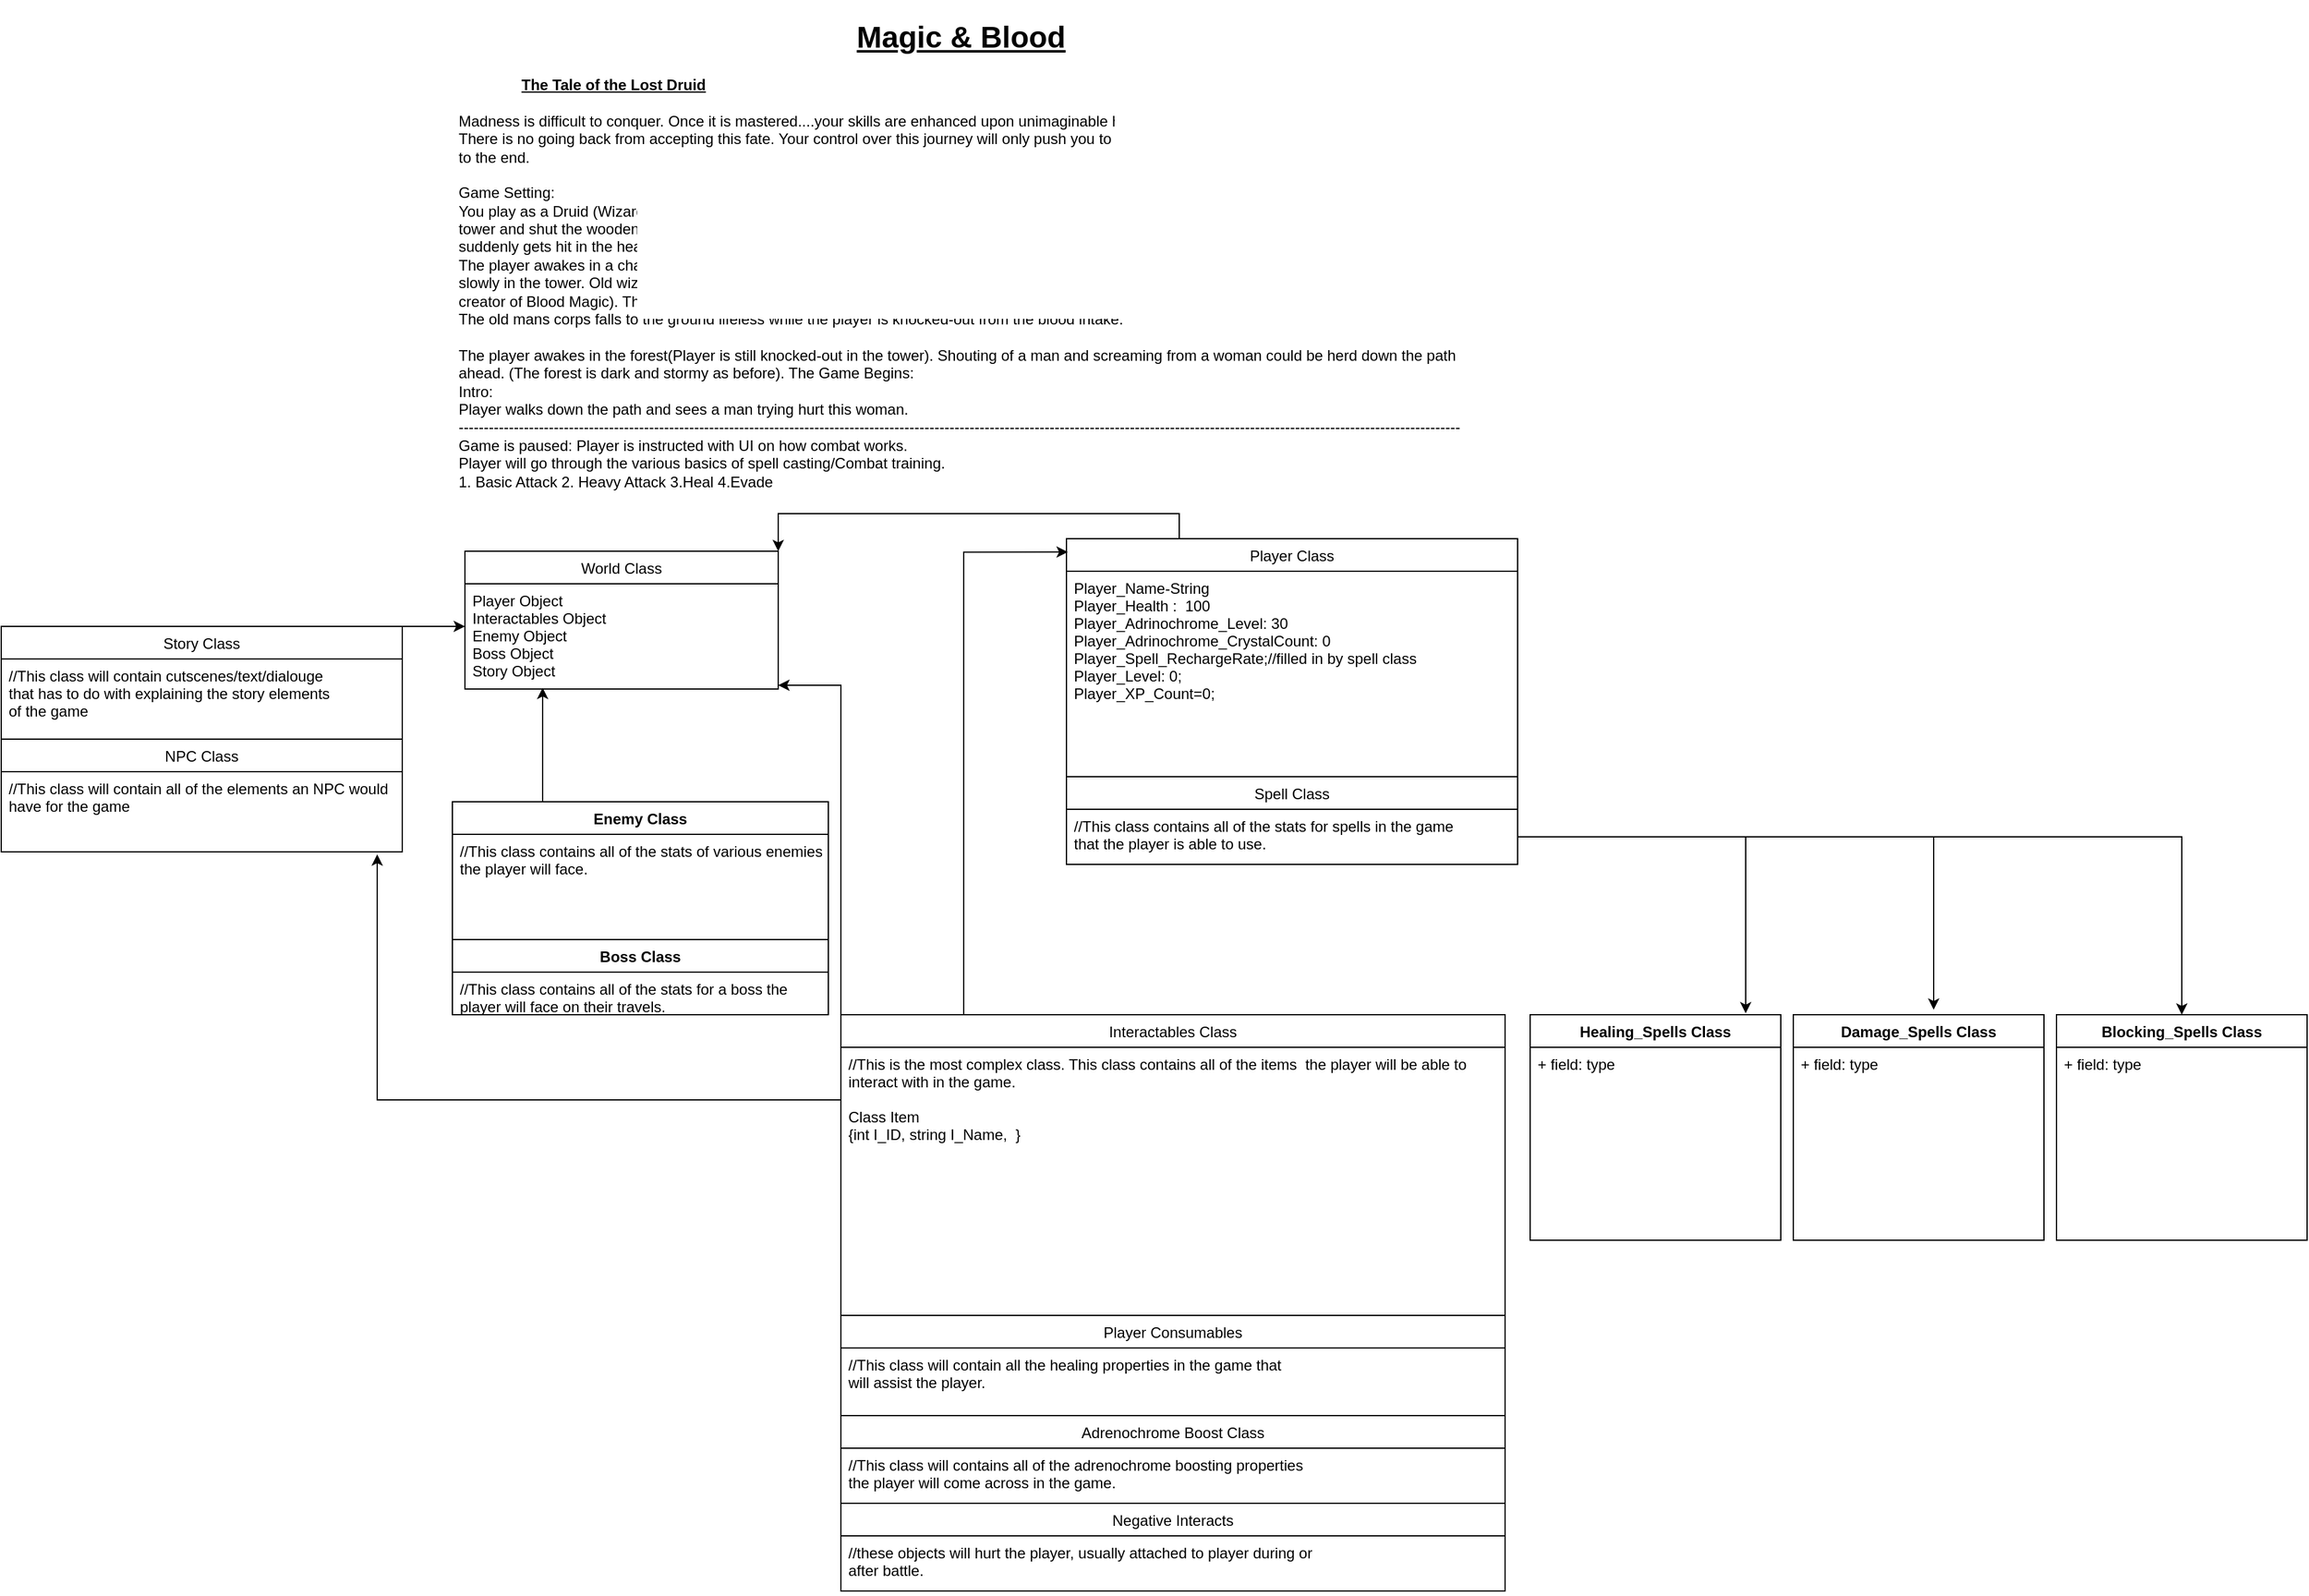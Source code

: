 <mxfile version="16.2.6" type="github">
  <diagram id="NyNl_-CsCVZi3P3l9Gul" name="Page-1">
    <mxGraphModel dx="2272" dy="794" grid="1" gridSize="10" guides="1" tooltips="1" connect="1" arrows="1" fold="1" page="1" pageScale="1" pageWidth="850" pageHeight="1100" math="0" shadow="0">
      <root>
        <mxCell id="0" />
        <mxCell id="1" parent="0" />
        <mxCell id="5dXUImhxLpX839lEArjx-1" value="&lt;h1 style=&quot;text-align: center&quot;&gt;&lt;span&gt;&lt;u&gt;Magic &amp;amp; Blood&lt;/u&gt;&lt;/span&gt;&lt;/h1&gt;&lt;div&gt;&lt;span&gt;&lt;span style=&quot;white-space: pre&quot;&gt; &lt;/span&gt;&lt;span style=&quot;white-space: pre&quot;&gt; &lt;/span&gt;&lt;span style=&quot;white-space: pre&quot;&gt; &lt;/span&gt;&lt;span style=&quot;white-space: pre&quot;&gt; &lt;/span&gt;&lt;span style=&quot;white-space: pre&quot;&gt; &lt;/span&gt;&lt;span style=&quot;white-space: pre&quot;&gt; &lt;/span&gt;&lt;span style=&quot;white-space: pre&quot;&gt; &lt;/span&gt;&lt;span style=&quot;white-space: pre&quot;&gt; &lt;/span&gt;&lt;span style=&quot;white-space: pre&quot;&gt; &lt;/span&gt;&lt;span style=&quot;white-space: pre&quot;&gt; &lt;/span&gt;&lt;span style=&quot;white-space: pre&quot;&gt; &lt;/span&gt;&lt;span style=&quot;white-space: pre&quot;&gt; &lt;/span&gt;&amp;nbsp; &amp;nbsp;&lt;b&gt;&lt;u&gt;The Tale of the Lost Druid&lt;/u&gt;&lt;/b&gt;&lt;br&gt;&lt;/span&gt;&lt;/div&gt;&lt;div&gt;&lt;span&gt;&lt;br&gt;&lt;/span&gt;&lt;/div&gt;Madness is difficult to conquer. Once it is mastered....your skills are enhanced upon unimaginable heights. If you take this your addiction will begin. There is no going back from accepting this fate. Your control over this journey will only push you to the end. Accept that and your journey will lead you to the end.&lt;br&gt;&lt;br&gt;Game Setting:&lt;br&gt;You play as a Druid (Wizard Class Type) in the woods. Its dark and a storm is coming. You turn to a dark tower in the thick woods. You enter into the tower and shut the wooden door. Once you enter the tower a dead wizard lies on the ground in front of the player. The player walks up to the body and suddenly gets hit in the head and falls to the ground unconscious.&amp;nbsp;&lt;br&gt;The player awakes in a chair where the players limbs and head is strapped into the chair.&amp;nbsp; An old crazed wizard laughing hysterically approaches you slowly in the tower. Old wizard tells you he has to give you the power of blood for it is the player he has been waiting for. The true caster of Adrion(The creator of Blood Magic). The Wizard then conjures a spell that removes the infected adrenochrome blood in his body into the player.&amp;nbsp;&lt;br&gt;The old mans corps falls to the ground lifeless while the player is knocked-out from the blood intake.&lt;br&gt;&lt;br&gt;The player awakes in the forest(Player is still knocked-out in the tower). Shouting of a man and screaming from a woman could be herd down the path ahead. (The forest is dark and stormy as before). The Game Begins:&lt;br&gt;Intro:&lt;br&gt;Player walks down the path and sees a man trying hurt this woman.&lt;br&gt;--------------------------------------------------------------------------------------------------------------------------------------------------------------------------------------------------------&lt;br&gt;Game is paused: Player is instructed with UI on how combat works.&lt;br&gt;Player will go through the various basics of spell casting/Combat training.&amp;nbsp;&lt;br&gt;1. Basic Attack&lt;span style=&quot;white-space: pre&quot;&gt; &lt;/span&gt;2. Heavy Attack&lt;span style=&quot;white-space: pre&quot;&gt; &lt;/span&gt;3.Heal&lt;span style=&quot;white-space: pre&quot;&gt; &lt;/span&gt;4.Evade&lt;br&gt;&lt;br&gt;" style="text;html=1;strokeColor=none;fillColor=none;spacing=5;spacingTop=-20;whiteSpace=wrap;overflow=hidden;rounded=0;" parent="1" vertex="1">
          <mxGeometry x="20" y="40" width="810" height="390" as="geometry" />
        </mxCell>
        <mxCell id="5dXUImhxLpX839lEArjx-27" style="edgeStyle=orthogonalEdgeStyle;rounded=0;orthogonalLoop=1;jettySize=auto;html=1;exitX=0.25;exitY=0;exitDx=0;exitDy=0;entryX=1;entryY=0;entryDx=0;entryDy=0;" parent="1" source="5dXUImhxLpX839lEArjx-5" target="5dXUImhxLpX839lEArjx-9" edge="1">
          <mxGeometry relative="1" as="geometry" />
        </mxCell>
        <mxCell id="5dXUImhxLpX839lEArjx-5" value="Player Class" style="swimlane;fontStyle=0;childLayout=stackLayout;horizontal=1;startSize=26;fillColor=none;horizontalStack=0;resizeParent=1;resizeParentMax=0;resizeLast=0;collapsible=1;marginBottom=0;" parent="1" vertex="1">
          <mxGeometry x="510" y="460" width="360" height="260" as="geometry" />
        </mxCell>
        <mxCell id="5dXUImhxLpX839lEArjx-6" value="Player_Name-String&#xa;Player_Health :  100&#xa;Player_Adrinochrome_Level: 30&#xa;Player_Adrinochrome_CrystalCount: 0&#xa;Player_Spell_RechargeRate;//filled in by spell class&#xa;Player_Level: 0;&#xa;Player_XP_Count=0;&#xa;&#xa;" style="text;strokeColor=none;fillColor=none;align=left;verticalAlign=top;spacingLeft=4;spacingRight=4;overflow=hidden;rotatable=0;points=[[0,0.5],[1,0.5]];portConstraint=eastwest;" parent="5dXUImhxLpX839lEArjx-5" vertex="1">
          <mxGeometry y="26" width="360" height="164" as="geometry" />
        </mxCell>
        <mxCell id="5dXUImhxLpX839lEArjx-13" value="Spell Class" style="swimlane;fontStyle=0;childLayout=stackLayout;horizontal=1;startSize=26;fillColor=none;horizontalStack=0;resizeParent=1;resizeParentMax=0;resizeLast=0;collapsible=1;marginBottom=0;" parent="5dXUImhxLpX839lEArjx-5" vertex="1">
          <mxGeometry y="190" width="360" height="70" as="geometry">
            <mxRectangle y="190" width="310" height="26" as="alternateBounds" />
          </mxGeometry>
        </mxCell>
        <mxCell id="5dXUImhxLpX839lEArjx-14" value="//This class contains all of the stats for spells in the game &#xa;that the player is able to use." style="text;strokeColor=none;fillColor=none;align=left;verticalAlign=top;spacingLeft=4;spacingRight=4;overflow=hidden;rotatable=0;points=[[0,0.5],[1,0.5]];portConstraint=eastwest;" parent="5dXUImhxLpX839lEArjx-13" vertex="1">
          <mxGeometry y="26" width="360" height="44" as="geometry" />
        </mxCell>
        <mxCell id="5dXUImhxLpX839lEArjx-9" value="World Class" style="swimlane;fontStyle=0;childLayout=stackLayout;horizontal=1;startSize=26;fillColor=none;horizontalStack=0;resizeParent=1;resizeParentMax=0;resizeLast=0;collapsible=1;marginBottom=0;" parent="1" vertex="1">
          <mxGeometry x="30" y="470" width="250" height="110" as="geometry" />
        </mxCell>
        <mxCell id="5dXUImhxLpX839lEArjx-10" value="Player Object&#xa;Interactables Object&#xa;Enemy Object&#xa;Boss Object&#xa;Story Object" style="text;strokeColor=none;fillColor=none;align=left;verticalAlign=top;spacingLeft=4;spacingRight=4;overflow=hidden;rotatable=0;points=[[0,0.5],[1,0.5]];portConstraint=eastwest;" parent="5dXUImhxLpX839lEArjx-9" vertex="1">
          <mxGeometry y="26" width="250" height="84" as="geometry" />
        </mxCell>
        <mxCell id="5dXUImhxLpX839lEArjx-29" style="edgeStyle=orthogonalEdgeStyle;rounded=0;orthogonalLoop=1;jettySize=auto;html=1;exitX=0.25;exitY=0;exitDx=0;exitDy=0;entryX=0.248;entryY=0.988;entryDx=0;entryDy=0;entryPerimeter=0;" parent="1" source="5dXUImhxLpX839lEArjx-17" target="5dXUImhxLpX839lEArjx-10" edge="1">
          <mxGeometry relative="1" as="geometry">
            <Array as="points">
              <mxPoint x="92" y="670" />
            </Array>
          </mxGeometry>
        </mxCell>
        <mxCell id="5dXUImhxLpX839lEArjx-17" value="Enemy Class" style="swimlane;fontStyle=1;align=center;verticalAlign=top;childLayout=stackLayout;horizontal=1;startSize=26;horizontalStack=0;resizeParent=1;resizeParentMax=0;resizeLast=0;collapsible=1;marginBottom=0;" parent="1" vertex="1">
          <mxGeometry x="20" y="670" width="300" height="170" as="geometry" />
        </mxCell>
        <mxCell id="5dXUImhxLpX839lEArjx-18" value="//This class contains all of the stats of various enemies&#xa;the player will face." style="text;strokeColor=none;fillColor=none;align=left;verticalAlign=top;spacingLeft=4;spacingRight=4;overflow=hidden;rotatable=0;points=[[0,0.5],[1,0.5]];portConstraint=eastwest;" parent="5dXUImhxLpX839lEArjx-17" vertex="1">
          <mxGeometry y="26" width="300" height="84" as="geometry" />
        </mxCell>
        <mxCell id="5dXUImhxLpX839lEArjx-23" value="Boss Class" style="swimlane;fontStyle=1;align=center;verticalAlign=top;childLayout=stackLayout;horizontal=1;startSize=26;horizontalStack=0;resizeParent=1;resizeParentMax=0;resizeLast=0;collapsible=1;marginBottom=0;" parent="5dXUImhxLpX839lEArjx-17" vertex="1">
          <mxGeometry y="110" width="300" height="60" as="geometry" />
        </mxCell>
        <mxCell id="5dXUImhxLpX839lEArjx-24" value="//This class contains all of the stats for a boss the&#xa;player will face on their travels." style="text;strokeColor=none;fillColor=none;align=left;verticalAlign=top;spacingLeft=4;spacingRight=4;overflow=hidden;rotatable=0;points=[[0,0.5],[1,0.5]];portConstraint=eastwest;" parent="5dXUImhxLpX839lEArjx-23" vertex="1">
          <mxGeometry y="26" width="300" height="34" as="geometry" />
        </mxCell>
        <mxCell id="5dXUImhxLpX839lEArjx-46" style="edgeStyle=orthogonalEdgeStyle;rounded=0;orthogonalLoop=1;jettySize=auto;html=1;exitX=0.25;exitY=0;exitDx=0;exitDy=0;entryX=0.003;entryY=0.041;entryDx=0;entryDy=0;entryPerimeter=0;" parent="1" source="5dXUImhxLpX839lEArjx-30" target="5dXUImhxLpX839lEArjx-5" edge="1">
          <mxGeometry relative="1" as="geometry">
            <Array as="points">
              <mxPoint x="428" y="471" />
            </Array>
          </mxGeometry>
        </mxCell>
        <mxCell id="5dXUImhxLpX839lEArjx-47" style="edgeStyle=orthogonalEdgeStyle;rounded=0;orthogonalLoop=1;jettySize=auto;html=1;exitX=0;exitY=0;exitDx=0;exitDy=0;entryX=1;entryY=0.964;entryDx=0;entryDy=0;entryPerimeter=0;" parent="1" source="5dXUImhxLpX839lEArjx-30" target="5dXUImhxLpX839lEArjx-10" edge="1">
          <mxGeometry relative="1" as="geometry" />
        </mxCell>
        <mxCell id="5dXUImhxLpX839lEArjx-30" value="Interactables Class" style="swimlane;fontStyle=0;childLayout=stackLayout;horizontal=1;startSize=26;fillColor=none;horizontalStack=0;resizeParent=1;resizeParentMax=0;resizeLast=0;collapsible=1;marginBottom=0;" parent="1" vertex="1">
          <mxGeometry x="330" y="840" width="530" height="460" as="geometry" />
        </mxCell>
        <mxCell id="5dXUImhxLpX839lEArjx-33" value="//This is the most complex class. This class contains all of the items  the player will be able to &#xa;interact with in the game. &#xa;&#xa;Class Item&#xa;{int I_ID, string I_Name,  }" style="text;strokeColor=none;fillColor=none;align=left;verticalAlign=top;spacingLeft=4;spacingRight=4;overflow=hidden;rotatable=0;points=[[0,0.5],[1,0.5]];portConstraint=eastwest;" parent="5dXUImhxLpX839lEArjx-30" vertex="1">
          <mxGeometry y="26" width="530" height="214" as="geometry" />
        </mxCell>
        <mxCell id="5dXUImhxLpX839lEArjx-38" value="Player Consumables" style="swimlane;fontStyle=0;childLayout=stackLayout;horizontal=1;startSize=26;fillColor=none;horizontalStack=0;resizeParent=1;resizeParentMax=0;resizeLast=0;collapsible=1;marginBottom=0;" parent="5dXUImhxLpX839lEArjx-30" vertex="1">
          <mxGeometry y="240" width="530" height="80" as="geometry" />
        </mxCell>
        <mxCell id="5dXUImhxLpX839lEArjx-39" value="//This class will contain all the healing properties in the game that&#xa;will assist the player." style="text;strokeColor=none;fillColor=none;align=left;verticalAlign=top;spacingLeft=4;spacingRight=4;overflow=hidden;rotatable=0;points=[[0,0.5],[1,0.5]];portConstraint=eastwest;" parent="5dXUImhxLpX839lEArjx-38" vertex="1">
          <mxGeometry y="26" width="530" height="54" as="geometry" />
        </mxCell>
        <mxCell id="5dXUImhxLpX839lEArjx-34" value="Adrenochrome Boost Class" style="swimlane;fontStyle=0;childLayout=stackLayout;horizontal=1;startSize=26;fillColor=none;horizontalStack=0;resizeParent=1;resizeParentMax=0;resizeLast=0;collapsible=1;marginBottom=0;" parent="5dXUImhxLpX839lEArjx-30" vertex="1">
          <mxGeometry y="320" width="530" height="140" as="geometry" />
        </mxCell>
        <mxCell id="5dXUImhxLpX839lEArjx-35" value="//This class will contains all of the adrenochrome boosting properties&#xa;the player will come across in the game." style="text;strokeColor=none;fillColor=none;align=left;verticalAlign=top;spacingLeft=4;spacingRight=4;overflow=hidden;rotatable=0;points=[[0,0.5],[1,0.5]];portConstraint=eastwest;" parent="5dXUImhxLpX839lEArjx-34" vertex="1">
          <mxGeometry y="26" width="530" height="44" as="geometry" />
        </mxCell>
        <mxCell id="5dXUImhxLpX839lEArjx-42" value="Negative Interacts" style="swimlane;fontStyle=0;childLayout=stackLayout;horizontal=1;startSize=26;fillColor=none;horizontalStack=0;resizeParent=1;resizeParentMax=0;resizeLast=0;collapsible=1;marginBottom=0;" parent="5dXUImhxLpX839lEArjx-34" vertex="1">
          <mxGeometry y="70" width="530" height="70" as="geometry" />
        </mxCell>
        <mxCell id="5dXUImhxLpX839lEArjx-43" value="//these objects will hurt the player, usually attached to player during or &#xa;after battle." style="text;strokeColor=none;fillColor=none;align=left;verticalAlign=top;spacingLeft=4;spacingRight=4;overflow=hidden;rotatable=0;points=[[0,0.5],[1,0.5]];portConstraint=eastwest;" parent="5dXUImhxLpX839lEArjx-42" vertex="1">
          <mxGeometry y="26" width="530" height="44" as="geometry" />
        </mxCell>
        <mxCell id="5dXUImhxLpX839lEArjx-52" style="edgeStyle=orthogonalEdgeStyle;rounded=0;orthogonalLoop=1;jettySize=auto;html=1;exitX=1;exitY=0;exitDx=0;exitDy=0;entryX=0;entryY=0.405;entryDx=0;entryDy=0;entryPerimeter=0;" parent="1" source="5dXUImhxLpX839lEArjx-48" target="5dXUImhxLpX839lEArjx-10" edge="1">
          <mxGeometry relative="1" as="geometry">
            <Array as="points">
              <mxPoint x="-10" y="530" />
              <mxPoint x="-10" y="530" />
            </Array>
          </mxGeometry>
        </mxCell>
        <mxCell id="5dXUImhxLpX839lEArjx-48" value="Story Class" style="swimlane;fontStyle=0;childLayout=stackLayout;horizontal=1;startSize=26;fillColor=none;horizontalStack=0;resizeParent=1;resizeParentMax=0;resizeLast=0;collapsible=1;marginBottom=0;" parent="1" vertex="1">
          <mxGeometry x="-340" y="530" width="320" height="180" as="geometry" />
        </mxCell>
        <mxCell id="5dXUImhxLpX839lEArjx-49" value="//This class will contain cutscenes/text/dialouge&#xa;that has to do with explaining the story elements&#xa;of the game" style="text;strokeColor=none;fillColor=none;align=left;verticalAlign=top;spacingLeft=4;spacingRight=4;overflow=hidden;rotatable=0;points=[[0,0.5],[1,0.5]];portConstraint=eastwest;" parent="5dXUImhxLpX839lEArjx-48" vertex="1">
          <mxGeometry y="26" width="320" height="64" as="geometry" />
        </mxCell>
        <mxCell id="5dXUImhxLpX839lEArjx-69" value="NPC Class" style="swimlane;fontStyle=0;childLayout=stackLayout;horizontal=1;startSize=26;fillColor=none;horizontalStack=0;resizeParent=1;resizeParentMax=0;resizeLast=0;collapsible=1;marginBottom=0;" parent="5dXUImhxLpX839lEArjx-48" vertex="1">
          <mxGeometry y="90" width="320" height="90" as="geometry" />
        </mxCell>
        <mxCell id="5dXUImhxLpX839lEArjx-70" value="//This class will contain all of the elements an NPC would &#xa;have for the game" style="text;strokeColor=none;fillColor=none;align=left;verticalAlign=top;spacingLeft=4;spacingRight=4;overflow=hidden;rotatable=0;points=[[0,0.5],[1,0.5]];portConstraint=eastwest;" parent="5dXUImhxLpX839lEArjx-69" vertex="1">
          <mxGeometry y="26" width="320" height="64" as="geometry" />
        </mxCell>
        <mxCell id="5dXUImhxLpX839lEArjx-58" value="Damage_Spells Class" style="swimlane;fontStyle=1;align=center;verticalAlign=top;childLayout=stackLayout;horizontal=1;startSize=26;horizontalStack=0;resizeParent=1;resizeParentMax=0;resizeLast=0;collapsible=1;marginBottom=0;" parent="1" vertex="1">
          <mxGeometry x="1090" y="840" width="200" height="180" as="geometry" />
        </mxCell>
        <mxCell id="5dXUImhxLpX839lEArjx-59" value="+ field: type" style="text;strokeColor=none;fillColor=none;align=left;verticalAlign=top;spacingLeft=4;spacingRight=4;overflow=hidden;rotatable=0;points=[[0,0.5],[1,0.5]];portConstraint=eastwest;" parent="5dXUImhxLpX839lEArjx-58" vertex="1">
          <mxGeometry y="26" width="200" height="154" as="geometry" />
        </mxCell>
        <mxCell id="5dXUImhxLpX839lEArjx-62" value="Healing_Spells Class" style="swimlane;fontStyle=1;align=center;verticalAlign=top;childLayout=stackLayout;horizontal=1;startSize=26;horizontalStack=0;resizeParent=1;resizeParentMax=0;resizeLast=0;collapsible=1;marginBottom=0;" parent="1" vertex="1">
          <mxGeometry x="880" y="840" width="200" height="180" as="geometry" />
        </mxCell>
        <mxCell id="5dXUImhxLpX839lEArjx-63" value="+ field: type" style="text;strokeColor=none;fillColor=none;align=left;verticalAlign=top;spacingLeft=4;spacingRight=4;overflow=hidden;rotatable=0;points=[[0,0.5],[1,0.5]];portConstraint=eastwest;" parent="5dXUImhxLpX839lEArjx-62" vertex="1">
          <mxGeometry y="26" width="200" height="154" as="geometry" />
        </mxCell>
        <mxCell id="5dXUImhxLpX839lEArjx-64" style="edgeStyle=orthogonalEdgeStyle;rounded=0;orthogonalLoop=1;jettySize=auto;html=1;exitX=1;exitY=0.5;exitDx=0;exitDy=0;entryX=0.86;entryY=-0.006;entryDx=0;entryDy=0;entryPerimeter=0;" parent="1" source="5dXUImhxLpX839lEArjx-14" target="5dXUImhxLpX839lEArjx-62" edge="1">
          <mxGeometry relative="1" as="geometry">
            <mxPoint x="1080" y="820" as="targetPoint" />
          </mxGeometry>
        </mxCell>
        <mxCell id="5dXUImhxLpX839lEArjx-65" style="edgeStyle=orthogonalEdgeStyle;rounded=0;orthogonalLoop=1;jettySize=auto;html=1;exitX=1;exitY=0.5;exitDx=0;exitDy=0;entryX=0.56;entryY=-0.022;entryDx=0;entryDy=0;entryPerimeter=0;" parent="1" source="5dXUImhxLpX839lEArjx-14" target="5dXUImhxLpX839lEArjx-58" edge="1">
          <mxGeometry relative="1" as="geometry" />
        </mxCell>
        <mxCell id="5dXUImhxLpX839lEArjx-66" value="Blocking_Spells Class" style="swimlane;fontStyle=1;align=center;verticalAlign=top;childLayout=stackLayout;horizontal=1;startSize=26;horizontalStack=0;resizeParent=1;resizeParentMax=0;resizeLast=0;collapsible=1;marginBottom=0;" parent="1" vertex="1">
          <mxGeometry x="1300" y="840" width="200" height="180" as="geometry" />
        </mxCell>
        <mxCell id="5dXUImhxLpX839lEArjx-67" value="+ field: type" style="text;strokeColor=none;fillColor=none;align=left;verticalAlign=top;spacingLeft=4;spacingRight=4;overflow=hidden;rotatable=0;points=[[0,0.5],[1,0.5]];portConstraint=eastwest;" parent="5dXUImhxLpX839lEArjx-66" vertex="1">
          <mxGeometry y="26" width="200" height="154" as="geometry" />
        </mxCell>
        <mxCell id="5dXUImhxLpX839lEArjx-68" style="edgeStyle=orthogonalEdgeStyle;rounded=0;orthogonalLoop=1;jettySize=auto;html=1;exitX=1;exitY=0.5;exitDx=0;exitDy=0;entryX=0.5;entryY=0;entryDx=0;entryDy=0;" parent="1" source="5dXUImhxLpX839lEArjx-14" target="5dXUImhxLpX839lEArjx-66" edge="1">
          <mxGeometry relative="1" as="geometry" />
        </mxCell>
        <mxCell id="5dXUImhxLpX839lEArjx-73" style="edgeStyle=orthogonalEdgeStyle;rounded=0;orthogonalLoop=1;jettySize=auto;html=1;exitX=0;exitY=0.5;exitDx=0;exitDy=0;" parent="1" source="5dXUImhxLpX839lEArjx-33" edge="1">
          <mxGeometry relative="1" as="geometry">
            <mxPoint x="-40" y="712" as="targetPoint" />
            <Array as="points">
              <mxPoint x="-40" y="908" />
              <mxPoint x="-40" y="712" />
            </Array>
          </mxGeometry>
        </mxCell>
      </root>
    </mxGraphModel>
  </diagram>
</mxfile>
